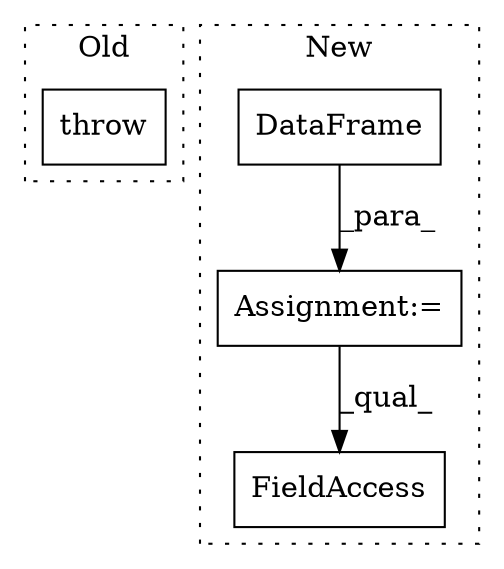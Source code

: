 digraph G {
subgraph cluster0 {
1 [label="throw" a="53" s="11352" l="6" shape="box"];
label = "Old";
style="dotted";
}
subgraph cluster1 {
2 [label="DataFrame" a="32" s="10878,10939" l="10,1" shape="box"];
3 [label="Assignment:=" a="7" s="10870" l="1" shape="box"];
4 [label="FieldAccess" a="22" s="11224" l="17" shape="box"];
label = "New";
style="dotted";
}
2 -> 3 [label="_para_"];
3 -> 4 [label="_qual_"];
}